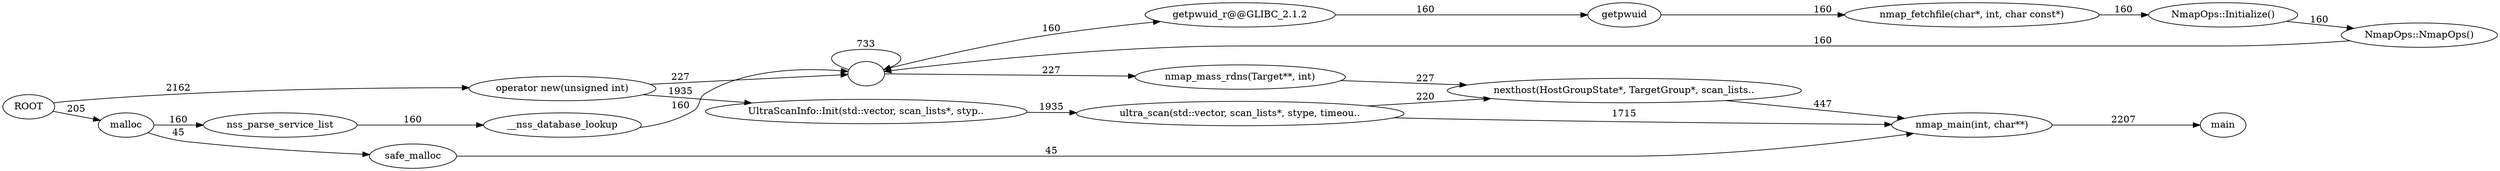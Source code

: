 digraph Leak_DefinitelyLost {
rankdir=LR
ROOT
"operator new(unsigned int)"
""
"nmap_mass_rdns(Target**, int)"
"nexthost(HostGroupState*, TargetGroup*, scan_lists.."
"nmap_main(int, char**)"
"main"
"malloc"
"safe_malloc"
"nss_parse_service_list"
"__nss_database_lookup"
"getpwuid_r@@GLIBC_2.1.2"
"getpwuid"
"nmap_fetchfile(char*, int, char const*)"
"NmapOps::Initialize()"
"NmapOps::NmapOps()"
"UltraScanInfo::Init(std::vector, scan_lists*, styp.."
"ultra_scan(std::vector, scan_lists*, stype, timeou.."
ROOT -> "operator new(unsigned int)" [label=2162]
"operator new(unsigned int)" -> "" [label=227]
"" -> "" [label=733]
"" -> "nmap_mass_rdns(Target**, int)" [label=227]
"nmap_mass_rdns(Target**, int)" -> "nexthost(HostGroupState*, TargetGroup*, scan_lists.." [label=227]
"nexthost(HostGroupState*, TargetGroup*, scan_lists.." -> "nmap_main(int, char**)" [label=447]
"nmap_main(int, char**)" -> "main" [label=2207]
ROOT -> "malloc" [label=205]
"malloc" -> "safe_malloc" [label=45]
"safe_malloc" -> "nmap_main(int, char**)" [label=45]
"malloc" -> "nss_parse_service_list" [label=160]
"nss_parse_service_list" -> "__nss_database_lookup" [label=160]
"__nss_database_lookup" -> "" [label=160]
"" -> "getpwuid_r@@GLIBC_2.1.2" [label=160]
"getpwuid_r@@GLIBC_2.1.2" -> "getpwuid" [label=160]
"getpwuid" -> "nmap_fetchfile(char*, int, char const*)" [label=160]
"nmap_fetchfile(char*, int, char const*)" -> "NmapOps::Initialize()" [label=160]
"NmapOps::Initialize()" -> "NmapOps::NmapOps()" [label=160]
"NmapOps::NmapOps()" -> "" [label=160]
"operator new(unsigned int)" -> "UltraScanInfo::Init(std::vector, scan_lists*, styp.." [label=1935]
"UltraScanInfo::Init(std::vector, scan_lists*, styp.." -> "ultra_scan(std::vector, scan_lists*, stype, timeou.." [label=1935]
"ultra_scan(std::vector, scan_lists*, stype, timeou.." -> "nexthost(HostGroupState*, TargetGroup*, scan_lists.." [label=220]
"ultra_scan(std::vector, scan_lists*, stype, timeou.." -> "nmap_main(int, char**)" [label=1715]
}
